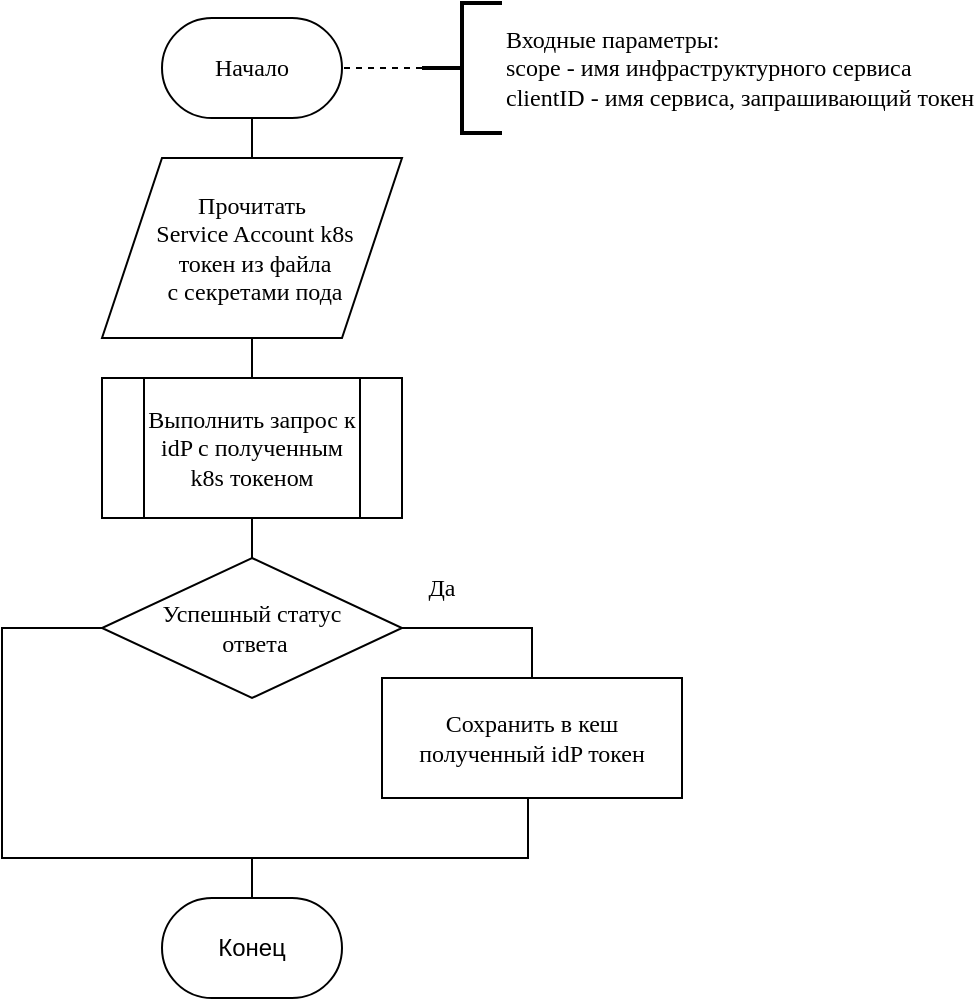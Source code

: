 <mxfile version="27.1.4" pages="3">
  <diagram name="iss_client_token" id="8u49k-BO79VoV8QeYPx8">
    <mxGraphModel dx="618" dy="458" grid="1" gridSize="10" guides="1" tooltips="1" connect="1" arrows="1" fold="1" page="1" pageScale="1" pageWidth="850" pageHeight="1100" math="0" shadow="0">
      <root>
        <mxCell id="0" />
        <mxCell id="1" parent="0" />
        <mxCell id="SMaN4vmV07-vcavInahI-22" style="edgeStyle=orthogonalEdgeStyle;rounded=0;orthogonalLoop=1;jettySize=auto;html=1;exitX=0.5;exitY=0.5;exitDx=0;exitDy=25;exitPerimeter=0;entryX=0.5;entryY=0;entryDx=0;entryDy=0;endArrow=none;startFill=0;" parent="1" source="SMaN4vmV07-vcavInahI-4" target="SMaN4vmV07-vcavInahI-7" edge="1">
          <mxGeometry relative="1" as="geometry" />
        </mxCell>
        <mxCell id="SMaN4vmV07-vcavInahI-4" value="&lt;font face=&quot;Times New Roman&quot;&gt;Начало&lt;/font&gt;" style="html=1;dashed=0;whiteSpace=wrap;shape=mxgraph.dfd.start" parent="1" vertex="1">
          <mxGeometry x="310" y="70" width="90" height="50" as="geometry" />
        </mxCell>
        <mxCell id="SMaN4vmV07-vcavInahI-23" style="edgeStyle=orthogonalEdgeStyle;rounded=0;orthogonalLoop=1;jettySize=auto;html=1;exitX=0.5;exitY=1;exitDx=0;exitDy=0;entryX=0.5;entryY=0;entryDx=0;entryDy=0;endArrow=none;startFill=0;" parent="1" source="SMaN4vmV07-vcavInahI-7" target="SMaN4vmV07-vcavInahI-16" edge="1">
          <mxGeometry relative="1" as="geometry" />
        </mxCell>
        <mxCell id="SMaN4vmV07-vcavInahI-7" value="&lt;font face=&quot;Times New Roman&quot;&gt;Прочитать&lt;/font&gt;&lt;div&gt;&lt;font face=&quot;Times New Roman&quot;&gt;&amp;nbsp;Service Account k8s&lt;/font&gt;&lt;/div&gt;&lt;div&gt;&lt;font face=&quot;Times New Roman&quot;&gt;&amp;nbsp;токен из файла&lt;/font&gt;&lt;/div&gt;&lt;div&gt;&lt;font face=&quot;Times New Roman&quot;&gt;&amp;nbsp;с секретами пода&lt;/font&gt;&lt;/div&gt;" style="shape=parallelogram;perimeter=parallelogramPerimeter;whiteSpace=wrap;html=1;dashed=0;" parent="1" vertex="1">
          <mxGeometry x="280" y="140" width="150" height="90" as="geometry" />
        </mxCell>
        <mxCell id="SMaN4vmV07-vcavInahI-28" style="edgeStyle=orthogonalEdgeStyle;rounded=0;orthogonalLoop=1;jettySize=auto;html=1;exitX=0.5;exitY=0;exitDx=0;exitDy=0;entryX=1;entryY=0.5;entryDx=0;entryDy=0;endArrow=none;startFill=0;" parent="1" source="SMaN4vmV07-vcavInahI-13" target="SMaN4vmV07-vcavInahI-17" edge="1">
          <mxGeometry relative="1" as="geometry" />
        </mxCell>
        <mxCell id="SMaN4vmV07-vcavInahI-13" value="&lt;font face=&quot;Times New Roman&quot;&gt;Сохранить в кеш полученный idP токен&lt;/font&gt;" style="html=1;dashed=0;whiteSpace=wrap;" parent="1" vertex="1">
          <mxGeometry x="420" y="400" width="150" height="60" as="geometry" />
        </mxCell>
        <mxCell id="SMaN4vmV07-vcavInahI-14" value="&lt;font face=&quot;Times New Roman&quot;&gt;Входные параметры:&lt;/font&gt;&lt;div&gt;&lt;font face=&quot;Times New Roman&quot;&gt;scope - имя инфраструктурного сервиса&lt;/font&gt;&lt;/div&gt;&lt;div&gt;&lt;font face=&quot;Times New Roman&quot;&gt;clientID - имя сервиса, запрашивающий токен&lt;/font&gt;&lt;/div&gt;" style="strokeWidth=2;html=1;shape=mxgraph.flowchart.annotation_2;align=left;labelPosition=right;pointerEvents=1;" parent="1" vertex="1">
          <mxGeometry x="440" y="62.5" width="40" height="65" as="geometry" />
        </mxCell>
        <mxCell id="SMaN4vmV07-vcavInahI-15" style="edgeStyle=orthogonalEdgeStyle;rounded=0;orthogonalLoop=1;jettySize=auto;html=1;entryX=1;entryY=0.5;entryDx=0;entryDy=0;entryPerimeter=0;dashed=1;endArrow=none;startFill=0;" parent="1" source="SMaN4vmV07-vcavInahI-14" target="SMaN4vmV07-vcavInahI-4" edge="1">
          <mxGeometry relative="1" as="geometry" />
        </mxCell>
        <mxCell id="SMaN4vmV07-vcavInahI-24" style="edgeStyle=orthogonalEdgeStyle;rounded=0;orthogonalLoop=1;jettySize=auto;html=1;exitX=0.5;exitY=1;exitDx=0;exitDy=0;entryX=0.5;entryY=0;entryDx=0;entryDy=0;endArrow=none;startFill=0;" parent="1" source="SMaN4vmV07-vcavInahI-16" target="SMaN4vmV07-vcavInahI-17" edge="1">
          <mxGeometry relative="1" as="geometry" />
        </mxCell>
        <mxCell id="SMaN4vmV07-vcavInahI-16" value="&lt;font face=&quot;Times New Roman&quot;&gt;Выполнить запрос к idP с полученным k8s токеном&lt;/font&gt;" style="verticalLabelPosition=middle;verticalAlign=middle;html=1;shape=process;whiteSpace=wrap;rounded=0;size=0.14;arcSize=6;labelPosition=center;align=center;" parent="1" vertex="1">
          <mxGeometry x="280" y="250" width="150" height="70" as="geometry" />
        </mxCell>
        <mxCell id="SMaN4vmV07-vcavInahI-17" value="&lt;font face=&quot;Times New Roman&quot;&gt;Успешный статус&lt;/font&gt;&lt;div&gt;&lt;font face=&quot;Times New Roman&quot;&gt;&amp;nbsp;ответа&lt;/font&gt;&lt;/div&gt;" style="shape=rhombus;html=1;dashed=0;whiteSpace=wrap;perimeter=rhombusPerimeter;" parent="1" vertex="1">
          <mxGeometry x="280" y="340" width="150" height="70" as="geometry" />
        </mxCell>
        <mxCell id="SMaN4vmV07-vcavInahI-18" value="Конец" style="html=1;dashed=0;whiteSpace=wrap;shape=mxgraph.dfd.start" parent="1" vertex="1">
          <mxGeometry x="310" y="510" width="90" height="50" as="geometry" />
        </mxCell>
        <mxCell id="SMaN4vmV07-vcavInahI-27" style="edgeStyle=orthogonalEdgeStyle;rounded=0;orthogonalLoop=1;jettySize=auto;html=1;exitX=0;exitY=0.5;exitDx=0;exitDy=0;entryX=0.5;entryY=0.5;entryDx=0;entryDy=-25;entryPerimeter=0;endArrow=none;startFill=0;" parent="1" source="SMaN4vmV07-vcavInahI-17" target="SMaN4vmV07-vcavInahI-18" edge="1">
          <mxGeometry relative="1" as="geometry">
            <Array as="points">
              <mxPoint x="230" y="375" />
              <mxPoint x="230" y="490" />
              <mxPoint x="355" y="490" />
            </Array>
          </mxGeometry>
        </mxCell>
        <mxCell id="SMaN4vmV07-vcavInahI-29" style="edgeStyle=orthogonalEdgeStyle;rounded=0;orthogonalLoop=1;jettySize=auto;html=1;exitX=0.5;exitY=1;exitDx=0;exitDy=0;entryX=0.5;entryY=0.5;entryDx=0;entryDy=-25;entryPerimeter=0;endArrow=none;startFill=0;" parent="1" source="SMaN4vmV07-vcavInahI-13" target="SMaN4vmV07-vcavInahI-18" edge="1">
          <mxGeometry relative="1" as="geometry">
            <Array as="points">
              <mxPoint x="493" y="490" />
              <mxPoint x="355" y="490" />
            </Array>
          </mxGeometry>
        </mxCell>
        <mxCell id="SMaN4vmV07-vcavInahI-30" value="&lt;font face=&quot;Times New Roman&quot;&gt;Да&lt;/font&gt;" style="text;html=1;align=center;verticalAlign=middle;whiteSpace=wrap;rounded=0;" parent="1" vertex="1">
          <mxGeometry x="420" y="340" width="60" height="30" as="geometry" />
        </mxCell>
      </root>
    </mxGraphModel>
  </diagram>
  <diagram id="StGcum0DCWDhD74kCKky" name="k8s-verify">
    <mxGraphModel dx="1516" dy="1124" grid="1" gridSize="10" guides="1" tooltips="1" connect="1" arrows="1" fold="1" page="1" pageScale="1" pageWidth="850" pageHeight="1100" math="0" shadow="0">
      <root>
        <mxCell id="0" />
        <mxCell id="1" parent="0" />
        <mxCell id="KXPNcnKafU9tI1YiAyUx-1" style="edgeStyle=orthogonalEdgeStyle;rounded=0;orthogonalLoop=1;jettySize=auto;html=1;exitX=0.5;exitY=0.5;exitDx=0;exitDy=25;exitPerimeter=0;entryX=0.5;entryY=0;entryDx=0;entryDy=0;endArrow=none;startFill=0;" parent="1" source="KXPNcnKafU9tI1YiAyUx-2" target="KXPNcnKafU9tI1YiAyUx-4" edge="1">
          <mxGeometry relative="1" as="geometry" />
        </mxCell>
        <mxCell id="KXPNcnKafU9tI1YiAyUx-2" value="&lt;font face=&quot;Times New Roman&quot;&gt;Начало&lt;/font&gt;" style="html=1;dashed=0;whiteSpace=wrap;shape=mxgraph.dfd.start" parent="1" vertex="1">
          <mxGeometry x="301.25" y="107.5" width="90" height="50" as="geometry" />
        </mxCell>
        <mxCell id="a2EZjt4IZEsfCSqWQVIU-3" style="edgeStyle=orthogonalEdgeStyle;rounded=0;orthogonalLoop=1;jettySize=auto;html=1;exitX=0.5;exitY=1;exitDx=0;exitDy=0;entryX=0.5;entryY=0;entryDx=0;entryDy=0;endArrow=none;startFill=0;" parent="1" source="KXPNcnKafU9tI1YiAyUx-4" target="KXPNcnKafU9tI1YiAyUx-16" edge="1">
          <mxGeometry relative="1" as="geometry" />
        </mxCell>
        <mxCell id="KXPNcnKafU9tI1YiAyUx-4" value="&lt;font face=&quot;Times New Roman&quot;&gt;Прочитать&lt;/font&gt;&lt;div&gt;&lt;font face=&quot;Times New Roman&quot;&gt;&amp;nbsp;Service Account k8s&lt;/font&gt;&lt;/div&gt;&lt;div&gt;&lt;font face=&quot;Times New Roman&quot;&gt;&amp;nbsp;токен из файла&lt;/font&gt;&lt;/div&gt;&lt;div&gt;&lt;font face=&quot;Times New Roman&quot;&gt;&amp;nbsp;с секретами пода&lt;/font&gt;&lt;/div&gt;" style="shape=parallelogram;perimeter=parallelogramPerimeter;whiteSpace=wrap;html=1;dashed=0;" parent="1" vertex="1">
          <mxGeometry x="272.5" y="177.5" width="147.5" height="90" as="geometry" />
        </mxCell>
        <mxCell id="KXPNcnKafU9tI1YiAyUx-7" value="&lt;font face=&quot;Times New Roman&quot;&gt;Входные параметры:&lt;/font&gt;&lt;div&gt;&lt;font face=&quot;Times New Roman&quot;&gt;k8s токен клиента&lt;/font&gt;&lt;/div&gt;" style="strokeWidth=2;html=1;shape=mxgraph.flowchart.annotation_2;align=left;labelPosition=right;pointerEvents=1;" parent="1" vertex="1">
          <mxGeometry x="430" y="100" width="40" height="65" as="geometry" />
        </mxCell>
        <mxCell id="KXPNcnKafU9tI1YiAyUx-8" style="edgeStyle=orthogonalEdgeStyle;rounded=0;orthogonalLoop=1;jettySize=auto;html=1;entryX=1;entryY=0.5;entryDx=0;entryDy=0;entryPerimeter=0;dashed=1;endArrow=none;startFill=0;" parent="1" source="KXPNcnKafU9tI1YiAyUx-7" target="KXPNcnKafU9tI1YiAyUx-2" edge="1">
          <mxGeometry relative="1" as="geometry" />
        </mxCell>
        <mxCell id="KXPNcnKafU9tI1YiAyUx-15" value="&lt;font face=&quot;Times New Roman&quot;&gt;Да&lt;/font&gt;" style="text;html=1;align=center;verticalAlign=middle;whiteSpace=wrap;rounded=0;" parent="1" vertex="1">
          <mxGeometry x="400" y="590" width="60" height="30" as="geometry" />
        </mxCell>
        <mxCell id="a2EZjt4IZEsfCSqWQVIU-4" style="edgeStyle=orthogonalEdgeStyle;rounded=0;orthogonalLoop=1;jettySize=auto;html=1;exitX=0.5;exitY=1;exitDx=0;exitDy=0;entryX=0.5;entryY=0;entryDx=0;entryDy=0;endArrow=none;startFill=0;" parent="1" source="KXPNcnKafU9tI1YiAyUx-16" target="SFavNCBFmj2Hx83JdKet-1" edge="1">
          <mxGeometry relative="1" as="geometry" />
        </mxCell>
        <mxCell id="KXPNcnKafU9tI1YiAyUx-16" value="&lt;font face=&quot;Times New Roman&quot;&gt;Прочитать&lt;br&gt;&lt;/font&gt;&lt;div&gt;&lt;span style=&quot;background-color: transparent;&quot;&gt;&lt;font face=&quot;Times New Roman&quot;&gt;Certificate Authority&lt;/font&gt;&lt;/span&gt;&lt;span style=&quot;font-family: &amp;quot;Times New Roman&amp;quot;; background-color: transparent;&quot;&gt;&amp;nbsp;&lt;/span&gt;&lt;/div&gt;&lt;div&gt;&lt;span style=&quot;font-family: &amp;quot;Times New Roman&amp;quot;; background-color: transparent;&quot;&gt;сертификат из файла с секретами пода&lt;/span&gt;&lt;br&gt;&lt;/div&gt;" style="shape=parallelogram;perimeter=parallelogramPerimeter;whiteSpace=wrap;html=1;dashed=0;" parent="1" vertex="1">
          <mxGeometry x="272.5" y="290" width="147.5" height="90" as="geometry" />
        </mxCell>
        <mxCell id="a2EZjt4IZEsfCSqWQVIU-5" style="edgeStyle=orthogonalEdgeStyle;rounded=0;orthogonalLoop=1;jettySize=auto;html=1;exitX=0.5;exitY=1;exitDx=0;exitDy=0;entryX=0.5;entryY=0;entryDx=0;entryDy=0;endArrow=none;startFill=0;" parent="1" source="SFavNCBFmj2Hx83JdKet-1" target="SFavNCBFmj2Hx83JdKet-3" edge="1">
          <mxGeometry relative="1" as="geometry" />
        </mxCell>
        <mxCell id="SFavNCBFmj2Hx83JdKet-1" value="&lt;font face=&quot;Times New Roman&quot;&gt;Выполнить запрос к Kubernetes API с CA для получения JWKs ключей&lt;/font&gt;" style="verticalLabelPosition=middle;verticalAlign=middle;html=1;shape=process;whiteSpace=wrap;rounded=0;size=0.14;arcSize=6;labelPosition=center;align=center;" parent="1" vertex="1">
          <mxGeometry x="272.5" y="400" width="147.5" height="80" as="geometry" />
        </mxCell>
        <mxCell id="SFavNCBFmj2Hx83JdKet-2" value="&lt;font face=&quot;Times New Roman&quot;&gt;Вернуть ошибку проверки клеймов&lt;/font&gt;" style="html=1;dashed=0;whiteSpace=wrap;" parent="1" vertex="1">
          <mxGeometry x="272.5" y="820" width="147.5" height="60" as="geometry" />
        </mxCell>
        <mxCell id="a2EZjt4IZEsfCSqWQVIU-6" style="edgeStyle=orthogonalEdgeStyle;rounded=0;orthogonalLoop=1;jettySize=auto;html=1;exitX=0.5;exitY=1;exitDx=0;exitDy=0;entryX=0.5;entryY=0;entryDx=0;entryDy=0;endArrow=none;startFill=0;" parent="1" source="SFavNCBFmj2Hx83JdKet-3" target="SFavNCBFmj2Hx83JdKet-5" edge="1">
          <mxGeometry relative="1" as="geometry" />
        </mxCell>
        <mxCell id="SFavNCBFmj2Hx83JdKet-3" value="&lt;font face=&quot;Times New Roman&quot;&gt;Расшифровать клиентский k8s токен, используя Kubernetes JWKs ключи&lt;/font&gt;" style="html=1;dashed=0;whiteSpace=wrap;" parent="1" vertex="1">
          <mxGeometry x="272.5" y="500" width="147.5" height="60" as="geometry" />
        </mxCell>
        <mxCell id="a2EZjt4IZEsfCSqWQVIU-7" style="edgeStyle=orthogonalEdgeStyle;rounded=0;orthogonalLoop=1;jettySize=auto;html=1;exitX=1;exitY=0.5;exitDx=0;exitDy=0;entryX=0.5;entryY=0;entryDx=0;entryDy=0;endArrow=none;startFill=0;" parent="1" source="SFavNCBFmj2Hx83JdKet-5" target="SFavNCBFmj2Hx83JdKet-6" edge="1">
          <mxGeometry relative="1" as="geometry" />
        </mxCell>
        <mxCell id="vL-OToDdIpBMXnqGgYTC-6" style="edgeStyle=orthogonalEdgeStyle;rounded=0;orthogonalLoop=1;jettySize=auto;html=1;exitX=0;exitY=0.5;exitDx=0;exitDy=0;entryX=0.5;entryY=0;entryDx=0;entryDy=0;endArrow=none;startFill=0;" edge="1" parent="1" source="SFavNCBFmj2Hx83JdKet-5" target="vL-OToDdIpBMXnqGgYTC-5">
          <mxGeometry relative="1" as="geometry" />
        </mxCell>
        <mxCell id="SFavNCBFmj2Hx83JdKet-5" value="&lt;font face=&quot;Times New Roman&quot;&gt;Подлинность&amp;nbsp;&lt;/font&gt;&lt;div&gt;&lt;font face=&quot;Times New Roman&quot;&gt;соответствует&lt;/font&gt;&lt;/div&gt;" style="shape=rhombus;html=1;dashed=0;whiteSpace=wrap;perimeter=rhombusPerimeter;" parent="1" vertex="1">
          <mxGeometry x="272.5" y="580" width="147.5" height="70" as="geometry" />
        </mxCell>
        <mxCell id="it0TBDqJo6TOuBbuKquO-2" style="edgeStyle=orthogonalEdgeStyle;rounded=0;orthogonalLoop=1;jettySize=auto;html=1;exitX=0.5;exitY=1;exitDx=0;exitDy=0;entryX=0.5;entryY=0;entryDx=0;entryDy=0;endArrow=none;startFill=0;" edge="1" parent="1" source="SFavNCBFmj2Hx83JdKet-6" target="SFavNCBFmj2Hx83JdKet-7">
          <mxGeometry relative="1" as="geometry" />
        </mxCell>
        <mxCell id="SFavNCBFmj2Hx83JdKet-6" value="&lt;font face=&quot;Times New Roman&quot;&gt;Проверить содержимое токена стандартных клеймов и соответствие неймспейса клиенту&lt;/font&gt;" style="html=1;dashed=0;whiteSpace=wrap;" parent="1" vertex="1">
          <mxGeometry x="420" y="650" width="147.5" height="60" as="geometry" />
        </mxCell>
        <mxCell id="vL-OToDdIpBMXnqGgYTC-1" style="edgeStyle=orthogonalEdgeStyle;rounded=0;orthogonalLoop=1;jettySize=auto;html=1;exitX=0;exitY=0.5;exitDx=0;exitDy=0;entryX=0.5;entryY=0;entryDx=0;entryDy=0;endArrow=none;startFill=0;" edge="1" parent="1" source="SFavNCBFmj2Hx83JdKet-7" target="SFavNCBFmj2Hx83JdKet-2">
          <mxGeometry relative="1" as="geometry" />
        </mxCell>
        <mxCell id="SFavNCBFmj2Hx83JdKet-7" value="&lt;font face=&quot;Times New Roman&quot;&gt;Проверка клеймов&lt;/font&gt;&lt;div&gt;&lt;font face=&quot;Times New Roman&quot;&gt;&amp;nbsp;и неймспейса&lt;/font&gt;&lt;div&gt;&lt;font face=&quot;Times New Roman&quot;&gt;&amp;nbsp;пройдена&lt;/font&gt;&lt;/div&gt;&lt;/div&gt;" style="shape=rhombus;html=1;dashed=0;whiteSpace=wrap;perimeter=rhombusPerimeter;" parent="1" vertex="1">
          <mxGeometry x="420" y="740" width="147.5" height="100" as="geometry" />
        </mxCell>
        <mxCell id="a2EZjt4IZEsfCSqWQVIU-1" value="Конец" style="html=1;dashed=0;whiteSpace=wrap;shape=mxgraph.dfd.start" parent="1" vertex="1">
          <mxGeometry x="301.25" y="1010" width="90" height="50" as="geometry" />
        </mxCell>
        <mxCell id="a2EZjt4IZEsfCSqWQVIU-2" value="&lt;font face=&quot;Times New Roman&quot;&gt;Да&lt;/font&gt;" style="text;html=1;align=center;verticalAlign=middle;whiteSpace=wrap;rounded=0;" parent="1" vertex="1">
          <mxGeometry x="530" y="750" width="60" height="30" as="geometry" />
        </mxCell>
        <mxCell id="vL-OToDdIpBMXnqGgYTC-5" value="&lt;font face=&quot;Times New Roman&quot;&gt;Вернуть ошибку подлинности токена&lt;/font&gt;" style="html=1;dashed=0;whiteSpace=wrap;" vertex="1" parent="1">
          <mxGeometry x="110" y="750" width="147.5" height="60" as="geometry" />
        </mxCell>
        <mxCell id="vL-OToDdIpBMXnqGgYTC-7" style="edgeStyle=orthogonalEdgeStyle;rounded=0;orthogonalLoop=1;jettySize=auto;html=1;exitX=0.5;exitY=1;exitDx=0;exitDy=0;entryX=0.5;entryY=0.5;entryDx=0;entryDy=-25;entryPerimeter=0;endArrow=none;startFill=0;" edge="1" parent="1" source="SFavNCBFmj2Hx83JdKet-2" target="a2EZjt4IZEsfCSqWQVIU-1">
          <mxGeometry relative="1" as="geometry">
            <Array as="points">
              <mxPoint x="346" y="920" />
              <mxPoint x="490" y="920" />
              <mxPoint x="490" y="960" />
              <mxPoint x="346" y="960" />
            </Array>
          </mxGeometry>
        </mxCell>
        <mxCell id="vL-OToDdIpBMXnqGgYTC-8" style="edgeStyle=orthogonalEdgeStyle;rounded=0;orthogonalLoop=1;jettySize=auto;html=1;exitX=1;exitY=0.5;exitDx=0;exitDy=0;entryX=0.5;entryY=0.5;entryDx=0;entryDy=-25;entryPerimeter=0;endArrow=none;startFill=0;" edge="1" parent="1" source="SFavNCBFmj2Hx83JdKet-7" target="a2EZjt4IZEsfCSqWQVIU-1">
          <mxGeometry relative="1" as="geometry">
            <Array as="points">
              <mxPoint x="590" y="790" />
              <mxPoint x="590" y="920" />
              <mxPoint x="490" y="920" />
              <mxPoint x="490" y="960" />
              <mxPoint x="346" y="960" />
            </Array>
          </mxGeometry>
        </mxCell>
        <mxCell id="vL-OToDdIpBMXnqGgYTC-9" style="edgeStyle=orthogonalEdgeStyle;rounded=0;orthogonalLoop=1;jettySize=auto;html=1;exitX=0.5;exitY=1;exitDx=0;exitDy=0;entryX=0.5;entryY=0.5;entryDx=0;entryDy=-25;entryPerimeter=0;endArrow=none;startFill=0;" edge="1" parent="1" source="vL-OToDdIpBMXnqGgYTC-5" target="a2EZjt4IZEsfCSqWQVIU-1">
          <mxGeometry relative="1" as="geometry">
            <Array as="points">
              <mxPoint x="184" y="960" />
              <mxPoint x="346" y="960" />
            </Array>
          </mxGeometry>
        </mxCell>
      </root>
    </mxGraphModel>
  </diagram>
  <diagram id="VIE7nBKQAN6PJStPNsEW" name="roles-verify">
    <mxGraphModel dx="834" dy="618" grid="1" gridSize="10" guides="1" tooltips="1" connect="1" arrows="1" fold="1" page="1" pageScale="1" pageWidth="850" pageHeight="1100" math="0" shadow="0">
      <root>
        <mxCell id="0" />
        <mxCell id="1" parent="0" />
        <mxCell id="6B_b2d9CnxcCaEn2VUXi-7" style="edgeStyle=orthogonalEdgeStyle;rounded=0;orthogonalLoop=1;jettySize=auto;html=1;exitX=0.5;exitY=0.5;exitDx=0;exitDy=25;exitPerimeter=0;entryX=0.5;entryY=0;entryDx=0;entryDy=0;endArrow=none;startFill=0;" parent="1" source="VnuT5v4Ma4ulndPwqs35-1" target="3cNpAf2-wrhTHnz30vST-1" edge="1">
          <mxGeometry relative="1" as="geometry" />
        </mxCell>
        <mxCell id="VnuT5v4Ma4ulndPwqs35-1" value="&lt;font face=&quot;Times New Roman&quot;&gt;Начало&lt;/font&gt;" style="html=1;dashed=0;whiteSpace=wrap;shape=mxgraph.dfd.start" parent="1" vertex="1">
          <mxGeometry x="390" y="127.5" width="90" height="50" as="geometry" />
        </mxCell>
        <mxCell id="Xkp-2mOY2bZM-SyJ1MNx-1" value="Конец" style="html=1;dashed=0;whiteSpace=wrap;shape=mxgraph.dfd.start" parent="1" vertex="1">
          <mxGeometry x="390" y="840" width="90" height="50" as="geometry" />
        </mxCell>
        <mxCell id="EMDl2xHNhfe6MxvaHF8V-2" style="edgeStyle=orthogonalEdgeStyle;rounded=0;orthogonalLoop=1;jettySize=auto;html=1;exitX=0;exitY=0.5;exitDx=0;exitDy=0;exitPerimeter=0;endArrow=none;startFill=0;dashed=1;" parent="1" source="EMDl2xHNhfe6MxvaHF8V-1" target="VnuT5v4Ma4ulndPwqs35-1" edge="1">
          <mxGeometry relative="1" as="geometry" />
        </mxCell>
        <mxCell id="EMDl2xHNhfe6MxvaHF8V-1" value="&lt;font face=&quot;Times New Roman&quot;&gt;Входные параметры:&lt;/font&gt;&lt;div&gt;&lt;font face=&quot;Times New Roman&quot;&gt;подписанный запрос&lt;/font&gt;&lt;/div&gt;&lt;div&gt;&lt;font face=&quot;Times New Roman&quot;&gt;сертификаты IdP&lt;/font&gt;&lt;/div&gt;" style="strokeWidth=2;html=1;shape=mxgraph.flowchart.annotation_2;align=left;labelPosition=right;pointerEvents=1;" parent="1" vertex="1">
          <mxGeometry x="530" y="120" width="40" height="65" as="geometry" />
        </mxCell>
        <mxCell id="6B_b2d9CnxcCaEn2VUXi-8" style="edgeStyle=orthogonalEdgeStyle;rounded=0;orthogonalLoop=1;jettySize=auto;html=1;exitX=0.5;exitY=1;exitDx=0;exitDy=0;entryX=0.5;entryY=0;entryDx=0;entryDy=0;endArrow=none;startFill=0;" parent="1" source="3cNpAf2-wrhTHnz30vST-1" target="tVhsMANrIUX0Hb5gIj2v-2" edge="1">
          <mxGeometry relative="1" as="geometry" />
        </mxCell>
        <mxCell id="3cNpAf2-wrhTHnz30vST-1" value="Взять токен из заголовка запроса" style="rounded=0;whiteSpace=wrap;html=1;" parent="1" vertex="1">
          <mxGeometry x="361.25" y="200" width="147.5" height="60" as="geometry" />
        </mxCell>
        <mxCell id="6B_b2d9CnxcCaEn2VUXi-9" style="edgeStyle=orthogonalEdgeStyle;rounded=0;orthogonalLoop=1;jettySize=auto;html=1;exitX=0.5;exitY=1;exitDx=0;exitDy=0;entryX=0.5;entryY=0;entryDx=0;entryDy=0;endArrow=none;startFill=0;" parent="1" source="tVhsMANrIUX0Hb5gIj2v-2" target="2dpAT6qHv58PXQwTFmVQ-1" edge="1">
          <mxGeometry relative="1" as="geometry" />
        </mxCell>
        <mxCell id="tVhsMANrIUX0Hb5gIj2v-2" value="Расшифровать токен сертификатами IdP" style="rounded=0;whiteSpace=wrap;html=1;" parent="1" vertex="1">
          <mxGeometry x="361.25" y="280" width="147.5" height="60" as="geometry" />
        </mxCell>
        <mxCell id="6B_b2d9CnxcCaEn2VUXi-6" style="edgeStyle=orthogonalEdgeStyle;rounded=0;orthogonalLoop=1;jettySize=auto;html=1;exitX=0;exitY=0.5;exitDx=0;exitDy=0;entryX=0.5;entryY=0;entryDx=0;entryDy=0;endArrow=none;startFill=0;" parent="1" source="2dpAT6qHv58PXQwTFmVQ-1" target="6B_b2d9CnxcCaEn2VUXi-4" edge="1">
          <mxGeometry relative="1" as="geometry">
            <Array as="points">
              <mxPoint x="300" y="395" />
              <mxPoint x="300" y="690" />
              <mxPoint x="340" y="690" />
              <mxPoint x="340" y="720" />
            </Array>
          </mxGeometry>
        </mxCell>
        <mxCell id="6B_b2d9CnxcCaEn2VUXi-10" style="edgeStyle=orthogonalEdgeStyle;rounded=0;orthogonalLoop=1;jettySize=auto;html=1;exitX=1;exitY=0.5;exitDx=0;exitDy=0;entryX=0.5;entryY=0;entryDx=0;entryDy=0;endArrow=none;startFill=0;" parent="1" source="2dpAT6qHv58PXQwTFmVQ-1" target="2dpAT6qHv58PXQwTFmVQ-2" edge="1">
          <mxGeometry relative="1" as="geometry" />
        </mxCell>
        <mxCell id="2dpAT6qHv58PXQwTFmVQ-1" value="&lt;font face=&quot;Times New Roman&quot;&gt;Подлинность&amp;nbsp;&lt;/font&gt;&lt;div&gt;&lt;font face=&quot;Times New Roman&quot;&gt;соответствует&lt;/font&gt;&lt;/div&gt;" style="shape=rhombus;html=1;dashed=0;whiteSpace=wrap;perimeter=rhombusPerimeter;" parent="1" vertex="1">
          <mxGeometry x="361.25" y="360" width="147.5" height="70" as="geometry" />
        </mxCell>
        <mxCell id="6B_b2d9CnxcCaEn2VUXi-11" style="edgeStyle=orthogonalEdgeStyle;rounded=0;orthogonalLoop=1;jettySize=auto;html=1;exitX=0.5;exitY=1;exitDx=0;exitDy=0;entryX=0.5;entryY=0;entryDx=0;entryDy=0;endArrow=none;startFill=0;" parent="1" source="2dpAT6qHv58PXQwTFmVQ-2" target="6B_b2d9CnxcCaEn2VUXi-1" edge="1">
          <mxGeometry relative="1" as="geometry" />
        </mxCell>
        <mxCell id="2dpAT6qHv58PXQwTFmVQ-2" value="&lt;font face=&quot;Times New Roman&quot;&gt;Взять доступные клиенту роли в текущий сервис&lt;/font&gt;" style="rounded=0;whiteSpace=wrap;html=1;" parent="1" vertex="1">
          <mxGeometry x="480" y="430" width="147.5" height="60" as="geometry" />
        </mxCell>
        <mxCell id="6B_b2d9CnxcCaEn2VUXi-12" style="edgeStyle=orthogonalEdgeStyle;rounded=0;orthogonalLoop=1;jettySize=auto;html=1;exitX=0.5;exitY=1;exitDx=0;exitDy=0;entryX=0.5;entryY=0;entryDx=0;entryDy=0;endArrow=none;startFill=0;" parent="1" source="6B_b2d9CnxcCaEn2VUXi-1" target="6B_b2d9CnxcCaEn2VUXi-2" edge="1">
          <mxGeometry relative="1" as="geometry" />
        </mxCell>
        <mxCell id="6B_b2d9CnxcCaEn2VUXi-1" value="&lt;font face=&quot;Times New Roman&quot;&gt;Анализ запроса на предмет необходимых ролей&lt;/font&gt;" style="verticalLabelPosition=middle;verticalAlign=middle;html=1;shape=process;whiteSpace=wrap;rounded=0;size=0.14;arcSize=6;labelPosition=center;align=center;" parent="1" vertex="1">
          <mxGeometry x="480" y="520" width="147.5" height="80" as="geometry" />
        </mxCell>
        <mxCell id="6B_b2d9CnxcCaEn2VUXi-5" style="edgeStyle=orthogonalEdgeStyle;rounded=0;orthogonalLoop=1;jettySize=auto;html=1;exitX=0;exitY=0.5;exitDx=0;exitDy=0;entryX=0.5;entryY=0;entryDx=0;entryDy=0;endArrow=none;startFill=0;" parent="1" source="6B_b2d9CnxcCaEn2VUXi-2" target="6B_b2d9CnxcCaEn2VUXi-4" edge="1">
          <mxGeometry relative="1" as="geometry">
            <Array as="points">
              <mxPoint x="380" y="665" />
              <mxPoint x="380" y="690" />
              <mxPoint x="340" y="690" />
              <mxPoint x="340" y="720" />
            </Array>
          </mxGeometry>
        </mxCell>
        <mxCell id="6B_b2d9CnxcCaEn2VUXi-14" style="edgeStyle=orthogonalEdgeStyle;rounded=0;orthogonalLoop=1;jettySize=auto;html=1;exitX=1;exitY=0.5;exitDx=0;exitDy=0;entryX=0.5;entryY=0;entryDx=0;entryDy=0;endArrow=none;startFill=0;" parent="1" source="6B_b2d9CnxcCaEn2VUXi-2" target="6B_b2d9CnxcCaEn2VUXi-3" edge="1">
          <mxGeometry relative="1" as="geometry" />
        </mxCell>
        <mxCell id="6B_b2d9CnxcCaEn2VUXi-2" value="&lt;font face=&quot;Times New Roman&quot;&gt;В токене есть&amp;nbsp;&lt;/font&gt;&lt;div&gt;&lt;font face=&quot;Times New Roman&quot;&gt;необходимые роли&lt;/font&gt;&lt;/div&gt;" style="shape=rhombus;html=1;dashed=0;whiteSpace=wrap;perimeter=rhombusPerimeter;" parent="1" vertex="1">
          <mxGeometry x="480" y="630" width="147.5" height="70" as="geometry" />
        </mxCell>
        <mxCell id="6B_b2d9CnxcCaEn2VUXi-3" value="Разрешить запрос" style="rounded=0;whiteSpace=wrap;html=1;" parent="1" vertex="1">
          <mxGeometry x="580" y="720" width="147.5" height="60" as="geometry" />
        </mxCell>
        <mxCell id="6B_b2d9CnxcCaEn2VUXi-4" value="Вернуть ошибку доступа" style="rounded=0;whiteSpace=wrap;html=1;" parent="1" vertex="1">
          <mxGeometry x="278" y="720" width="147.5" height="60" as="geometry" />
        </mxCell>
        <mxCell id="6B_b2d9CnxcCaEn2VUXi-15" style="edgeStyle=orthogonalEdgeStyle;rounded=0;orthogonalLoop=1;jettySize=auto;html=1;exitX=0.5;exitY=1;exitDx=0;exitDy=0;entryX=0.5;entryY=0.5;entryDx=0;entryDy=-25;entryPerimeter=0;endArrow=none;startFill=0;" parent="1" source="6B_b2d9CnxcCaEn2VUXi-3" target="Xkp-2mOY2bZM-SyJ1MNx-1" edge="1">
          <mxGeometry relative="1" as="geometry" />
        </mxCell>
        <mxCell id="6B_b2d9CnxcCaEn2VUXi-17" style="edgeStyle=orthogonalEdgeStyle;rounded=0;orthogonalLoop=1;jettySize=auto;html=1;exitX=0.5;exitY=1;exitDx=0;exitDy=0;entryX=0.5;entryY=0.5;entryDx=0;entryDy=-25;entryPerimeter=0;endArrow=none;startFill=0;" parent="1" source="6B_b2d9CnxcCaEn2VUXi-4" target="Xkp-2mOY2bZM-SyJ1MNx-1" edge="1">
          <mxGeometry relative="1" as="geometry" />
        </mxCell>
        <mxCell id="C8zCnxwh5iqK5Mkch871-1" value="&lt;font face=&quot;Times New Roman&quot;&gt;Да&lt;/font&gt;" style="text;html=1;align=center;verticalAlign=middle;whiteSpace=wrap;rounded=0;" parent="1" vertex="1">
          <mxGeometry x="490" y="370" width="60" height="30" as="geometry" />
        </mxCell>
        <mxCell id="C8zCnxwh5iqK5Mkch871-2" value="&lt;font face=&quot;Times New Roman&quot;&gt;Да&lt;/font&gt;" style="text;html=1;align=center;verticalAlign=middle;whiteSpace=wrap;rounded=0;" parent="1" vertex="1">
          <mxGeometry x="600" y="630" width="60" height="30" as="geometry" />
        </mxCell>
      </root>
    </mxGraphModel>
  </diagram>
</mxfile>
